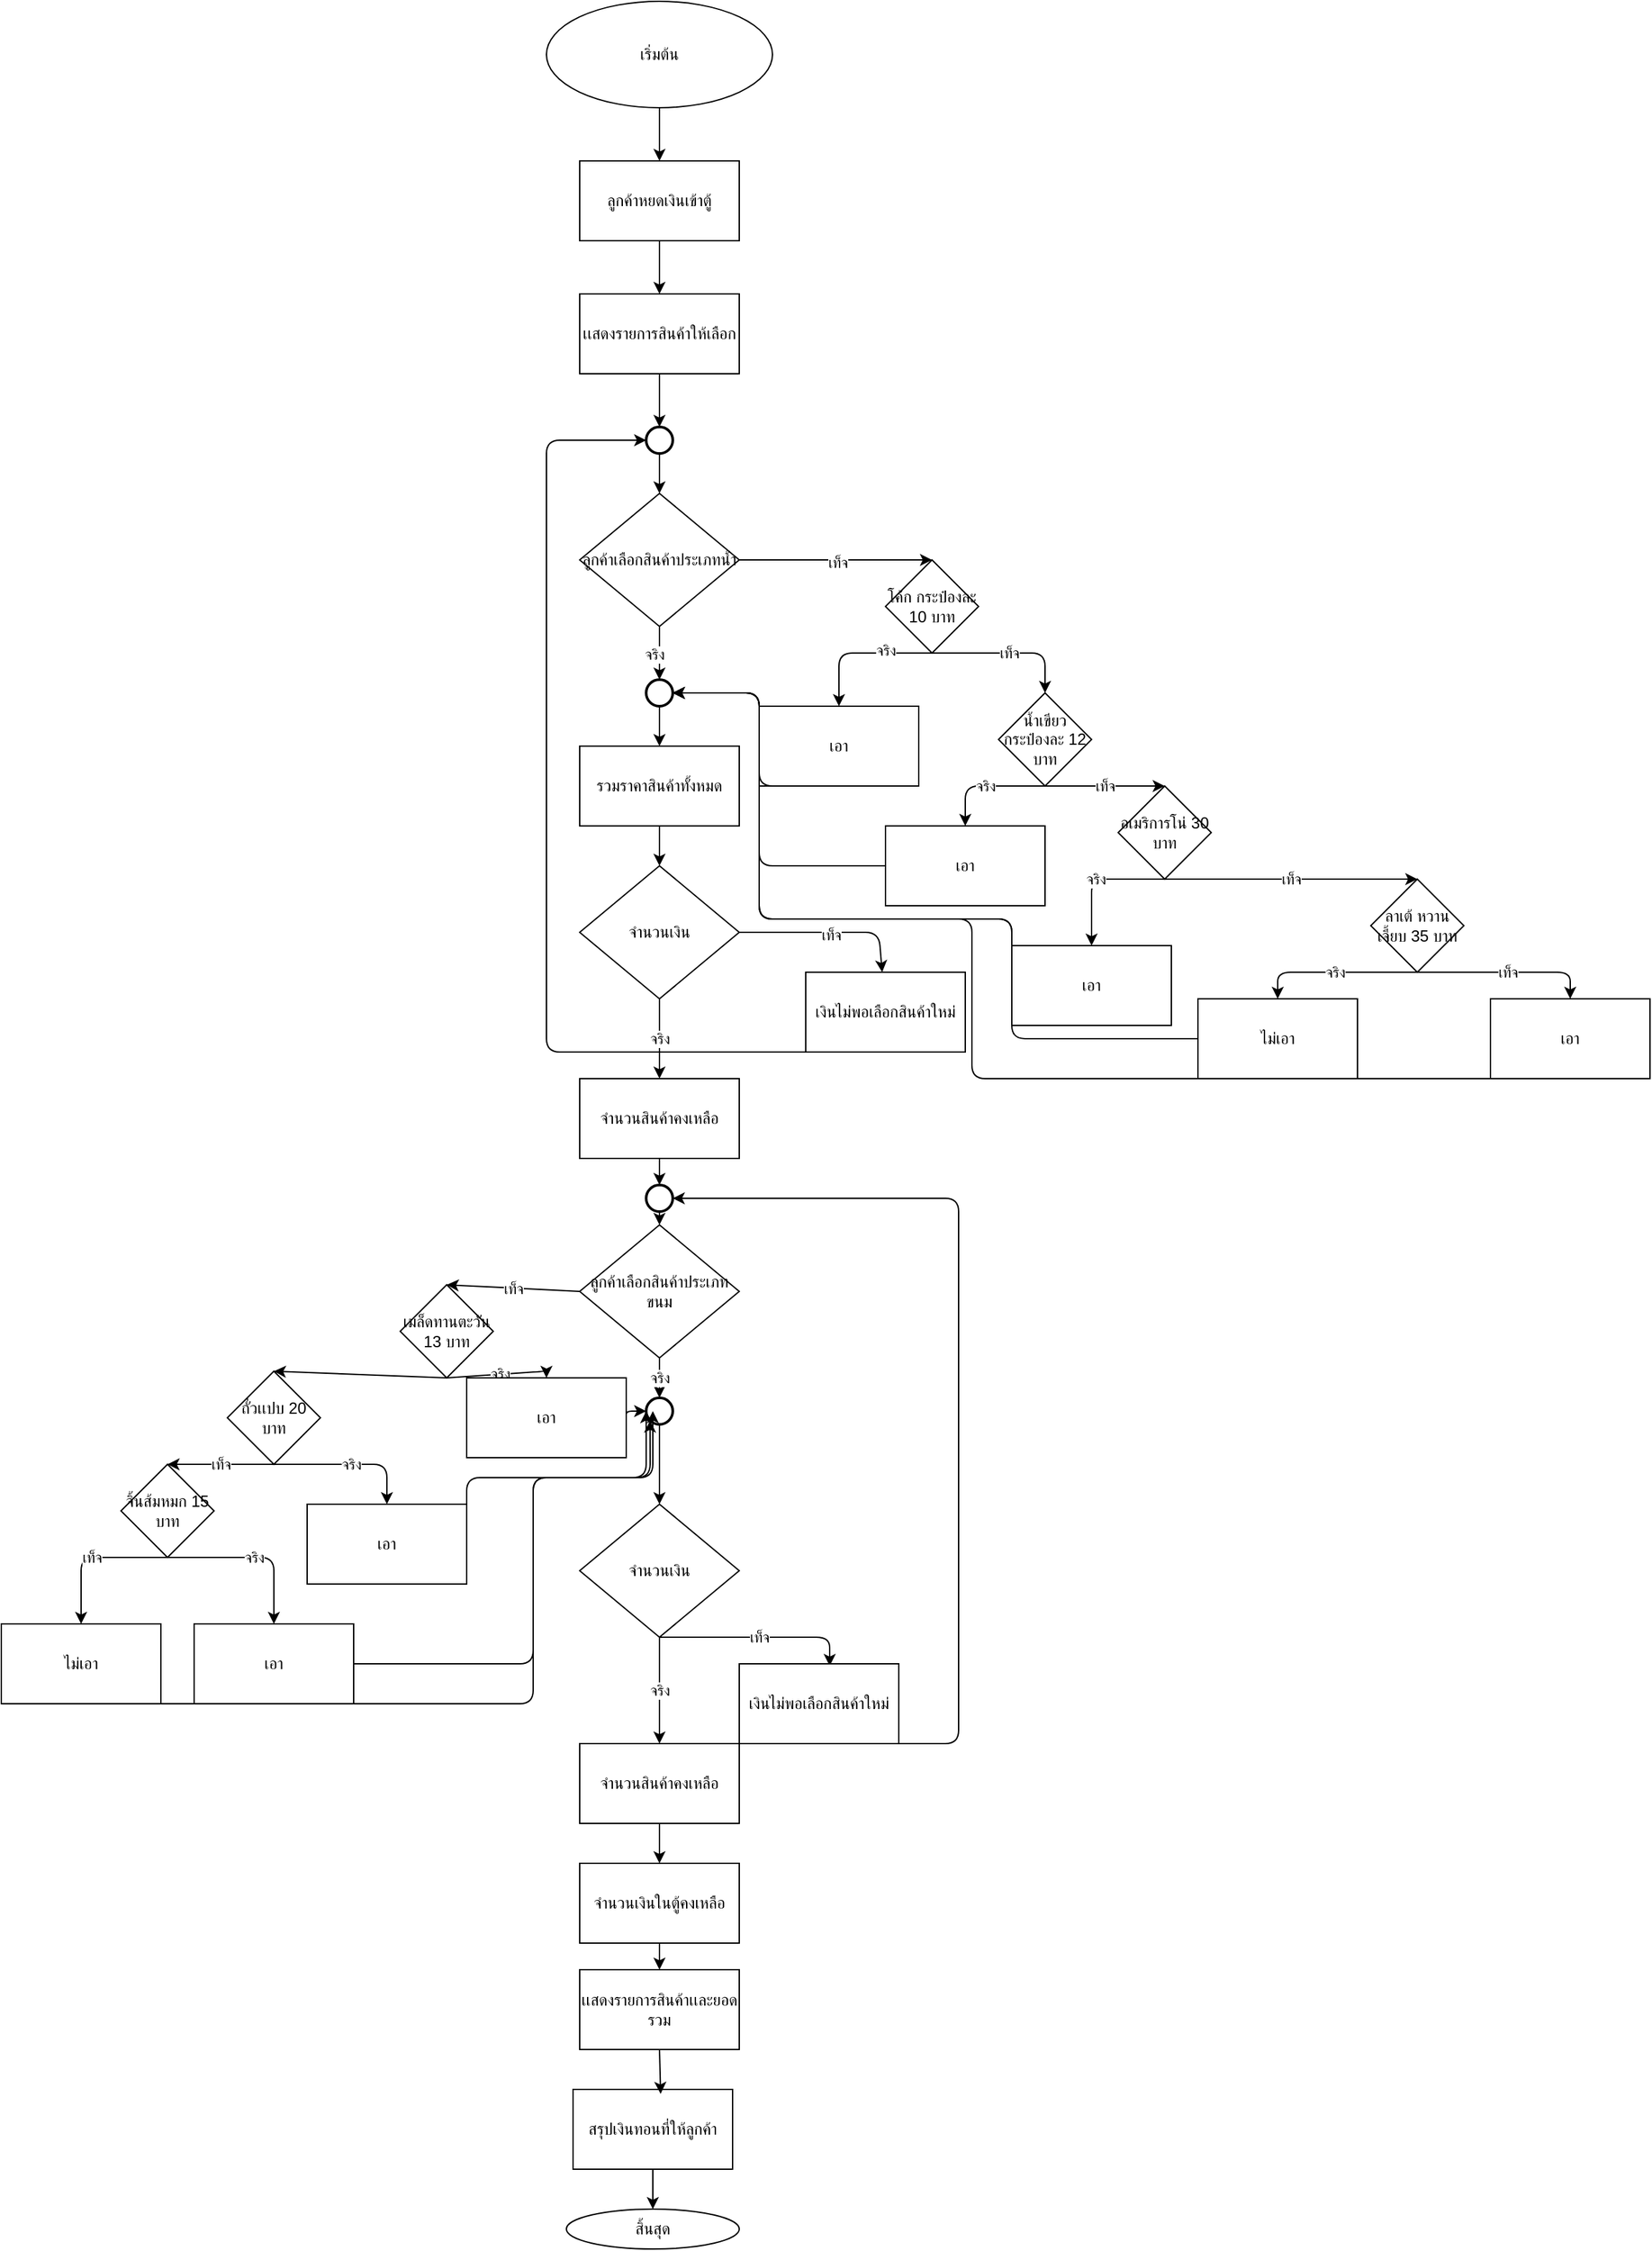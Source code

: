 <mxfile>
    <diagram id="oHQ9gQEO0-ZYp0Lxx6_c" name="Page-1">
        <mxGraphModel dx="1612" dy="1663" grid="1" gridSize="10" guides="1" tooltips="1" connect="1" arrows="1" fold="1" page="1" pageScale="1" pageWidth="850" pageHeight="1100" math="0" shadow="0">
            <root>
                <mxCell id="0"/>
                <mxCell id="1" parent="0"/>
                <mxCell id="46" style="edgeStyle=none;html=1;exitX=0.5;exitY=1;exitDx=0;exitDy=0;" parent="1" source="2" target="3" edge="1">
                    <mxGeometry relative="1" as="geometry"/>
                </mxCell>
                <mxCell id="2" value="เริ่มต้น" style="ellipse;whiteSpace=wrap;html=1;" parent="1" vertex="1">
                    <mxGeometry x="170" y="-10" width="170" height="80" as="geometry"/>
                </mxCell>
                <mxCell id="47" style="edgeStyle=none;html=1;exitX=0.5;exitY=1;exitDx=0;exitDy=0;entryX=0.5;entryY=0;entryDx=0;entryDy=0;" parent="1" source="3" target="4" edge="1">
                    <mxGeometry relative="1" as="geometry"/>
                </mxCell>
                <mxCell id="3" value="ลูกค้าหยดเงินเข้าตู้" style="rounded=0;whiteSpace=wrap;html=1;" parent="1" vertex="1">
                    <mxGeometry x="195" y="110" width="120" height="60" as="geometry"/>
                </mxCell>
                <mxCell id="48" style="edgeStyle=none;html=1;exitX=0.5;exitY=1;exitDx=0;exitDy=0;entryX=0.5;entryY=0;entryDx=0;entryDy=0;entryPerimeter=0;" parent="1" source="4" target="74" edge="1">
                    <mxGeometry relative="1" as="geometry">
                        <mxPoint x="255" y="350" as="targetPoint"/>
                    </mxGeometry>
                </mxCell>
                <mxCell id="4" value="เเสดงรายการสินค้าให้เลือก" style="rounded=0;whiteSpace=wrap;html=1;" parent="1" vertex="1">
                    <mxGeometry x="195" y="210" width="120" height="60" as="geometry"/>
                </mxCell>
                <mxCell id="6" value="ลูกค้าเลือกสินค้าประเภทน้ำ" style="rhombus;whiteSpace=wrap;html=1;" parent="1" vertex="1">
                    <mxGeometry x="195" y="360" width="120" height="100" as="geometry"/>
                </mxCell>
                <mxCell id="7" value="" style="endArrow=classic;html=1;exitX=0.5;exitY=1;exitDx=0;exitDy=0;entryX=0.5;entryY=0;entryDx=0;entryDy=0;entryPerimeter=0;" parent="1" source="6" target="13" edge="1">
                    <mxGeometry width="50" height="50" relative="1" as="geometry">
                        <mxPoint x="260" y="460" as="sourcePoint"/>
                        <mxPoint x="250" y="510" as="targetPoint"/>
                    </mxGeometry>
                </mxCell>
                <mxCell id="8" value="จริง" style="edgeLabel;html=1;align=center;verticalAlign=middle;resizable=0;points=[];" parent="7" vertex="1" connectable="0">
                    <mxGeometry x="0.032" y="-4" relative="1" as="geometry">
                        <mxPoint as="offset"/>
                    </mxGeometry>
                </mxCell>
                <mxCell id="9" value="รวมราคาสินค้าทั้งหมด" style="rounded=0;whiteSpace=wrap;html=1;" parent="1" vertex="1">
                    <mxGeometry x="195" y="550" width="120" height="60" as="geometry"/>
                </mxCell>
                <mxCell id="10" value="" style="endArrow=classic;html=1;exitX=1;exitY=0.5;exitDx=0;exitDy=0;entryX=0.5;entryY=0;entryDx=0;entryDy=0;" parent="1" source="6" target="49" edge="1">
                    <mxGeometry width="50" height="50" relative="1" as="geometry">
                        <mxPoint x="310" y="530" as="sourcePoint"/>
                        <mxPoint x="390" y="500" as="targetPoint"/>
                        <Array as="points">
                            <mxPoint x="390" y="410"/>
                        </Array>
                    </mxGeometry>
                </mxCell>
                <mxCell id="11" value="เท็จ" style="edgeLabel;html=1;align=center;verticalAlign=middle;resizable=0;points=[];" parent="10" vertex="1" connectable="0">
                    <mxGeometry x="0.022" y="-2" relative="1" as="geometry">
                        <mxPoint as="offset"/>
                    </mxGeometry>
                </mxCell>
                <mxCell id="15" style="edgeStyle=none;html=1;exitX=0.5;exitY=1;exitDx=0;exitDy=0;exitPerimeter=0;entryX=0.5;entryY=0;entryDx=0;entryDy=0;" parent="1" source="13" target="9" edge="1">
                    <mxGeometry relative="1" as="geometry"/>
                </mxCell>
                <mxCell id="13" value="" style="strokeWidth=2;html=1;shape=mxgraph.flowchart.start_2;whiteSpace=wrap;" parent="1" vertex="1">
                    <mxGeometry x="245" y="500" width="20" height="20" as="geometry"/>
                </mxCell>
                <mxCell id="19" style="edgeStyle=none;html=1;exitX=0.5;exitY=1;exitDx=0;exitDy=0;entryX=0.5;entryY=0;entryDx=0;entryDy=0;" parent="1" source="9" edge="1">
                    <mxGeometry relative="1" as="geometry">
                        <mxPoint x="255.0" y="640" as="targetPoint"/>
                    </mxGeometry>
                </mxCell>
                <mxCell id="20" value="จำนวนเงิน" style="rhombus;whiteSpace=wrap;html=1;" parent="1" vertex="1">
                    <mxGeometry x="195" y="640" width="120" height="100" as="geometry"/>
                </mxCell>
                <mxCell id="78" style="edgeStyle=none;html=1;exitX=0.5;exitY=1;exitDx=0;exitDy=0;" parent="1" source="21" edge="1">
                    <mxGeometry relative="1" as="geometry">
                        <mxPoint x="255" y="880" as="targetPoint"/>
                    </mxGeometry>
                </mxCell>
                <mxCell id="21" value="จำนวนสินค้าคงเหลือ" style="rounded=0;whiteSpace=wrap;html=1;" parent="1" vertex="1">
                    <mxGeometry x="195" y="800" width="120" height="60" as="geometry"/>
                </mxCell>
                <mxCell id="76" style="edgeStyle=none;html=1;exitX=0.5;exitY=1;exitDx=0;exitDy=0;entryX=0;entryY=0.5;entryDx=0;entryDy=0;entryPerimeter=0;" parent="1" source="23" target="74" edge="1">
                    <mxGeometry relative="1" as="geometry">
                        <mxPoint x="180" y="490" as="targetPoint"/>
                        <Array as="points">
                            <mxPoint x="300" y="780"/>
                            <mxPoint x="170" y="780"/>
                            <mxPoint x="170" y="320"/>
                        </Array>
                    </mxGeometry>
                </mxCell>
                <mxCell id="23" value="เงินไม่พอเลือกสินค้าใหม่" style="rounded=0;whiteSpace=wrap;html=1;" parent="1" vertex="1">
                    <mxGeometry x="365" y="720" width="120" height="60" as="geometry"/>
                </mxCell>
                <mxCell id="25" value="" style="endArrow=classic;html=1;exitX=1;exitY=0.5;exitDx=0;exitDy=0;" parent="1" source="20" target="23" edge="1">
                    <mxGeometry width="50" height="50" relative="1" as="geometry">
                        <mxPoint x="325" y="420" as="sourcePoint"/>
                        <mxPoint x="400" y="570" as="targetPoint"/>
                        <Array as="points">
                            <mxPoint x="420" y="690"/>
                        </Array>
                    </mxGeometry>
                </mxCell>
                <mxCell id="26" value="เท็จ" style="edgeLabel;html=1;align=center;verticalAlign=middle;resizable=0;points=[];" parent="25" vertex="1" connectable="0">
                    <mxGeometry x="0.022" y="-2" relative="1" as="geometry">
                        <mxPoint as="offset"/>
                    </mxGeometry>
                </mxCell>
                <mxCell id="34" value="จริง" style="edgeStyle=none;html=1;exitX=0.5;exitY=1;exitDx=0;exitDy=0;entryX=0.5;entryY=0;entryDx=0;entryDy=0;" parent="1" source="20" target="21" edge="1">
                    <mxGeometry relative="1" as="geometry">
                        <mxPoint x="255" y="820" as="sourcePoint"/>
                    </mxGeometry>
                </mxCell>
                <mxCell id="42" style="edgeStyle=none;html=1;exitX=0.5;exitY=1;exitDx=0;exitDy=0;" parent="1" source="36" target="37" edge="1">
                    <mxGeometry relative="1" as="geometry"/>
                </mxCell>
                <mxCell id="36" value="จำนวนเงินในตู้คงเหลือ" style="rounded=0;whiteSpace=wrap;html=1;" parent="1" vertex="1">
                    <mxGeometry x="195" y="1390" width="120" height="60" as="geometry"/>
                </mxCell>
                <mxCell id="37" value="เเสดงรายการสินค้าเเละยอดรวม" style="rounded=0;whiteSpace=wrap;html=1;" parent="1" vertex="1">
                    <mxGeometry x="195" y="1470" width="120" height="60" as="geometry"/>
                </mxCell>
                <mxCell id="44" style="edgeStyle=none;html=1;exitX=0.5;exitY=1;exitDx=0;exitDy=0;" parent="1" source="38" edge="1">
                    <mxGeometry relative="1" as="geometry">
                        <mxPoint x="250" y="1650" as="targetPoint"/>
                    </mxGeometry>
                </mxCell>
                <mxCell id="38" value="สรุปเงินทอนที่ให้ลูกค้า&lt;span style=&quot;font-family: monospace; font-size: 0px; text-align: start; text-wrap-mode: nowrap;&quot;&gt;%3CmxGraphModel%3E%3Croot%3E%3CmxCell%20id%3D%220%22%2F%3E%3CmxCell%20id%3D%221%22%20parent%3D%220%22%2F%3E%3CmxCell%20id%3D%222%22%20value%3D%22%E0%B8%88%E0%B8%B3%E0%B8%99%E0%B8%A7%E0%B8%99%E0%B9%80%E0%B8%87%E0%B8%B4%E0%B8%99%E0%B8%97%E0%B8%AD%E0%B8%99%22%20style%3D%22rounded%3D0%3BwhiteSpace%3Dwrap%3Bhtml%3D1%3B%22%20vertex%3D%221%22%20parent%3D%221%22%3E%3CmxGeometry%20x%3D%22195%22%20y%3D%22930%22%20width%3D%22120%22%20height%3D%2260%22%20as%3D%22geometry%22%2F%3E%3C%2FmxCell%3E%3C%2Froot%3E%3C%2FmxGraphModel%3E&lt;/span&gt;" style="rounded=0;whiteSpace=wrap;html=1;" parent="1" vertex="1">
                    <mxGeometry x="190" y="1560" width="120" height="60" as="geometry"/>
                </mxCell>
                <mxCell id="40" value="&lt;font face=&quot;Sarabun&quot;&gt;สิ้นสุด&lt;/font&gt;" style="ellipse;whiteSpace=wrap;html=1;" parent="1" vertex="1">
                    <mxGeometry x="185" y="1650" width="130" height="30" as="geometry"/>
                </mxCell>
                <mxCell id="43" style="edgeStyle=none;html=1;exitX=0.5;exitY=1;exitDx=0;exitDy=0;entryX=0.549;entryY=0.056;entryDx=0;entryDy=0;entryPerimeter=0;" parent="1" source="37" target="38" edge="1">
                    <mxGeometry relative="1" as="geometry"/>
                </mxCell>
                <mxCell id="52" style="edgeStyle=none;html=1;exitX=0.5;exitY=1;exitDx=0;exitDy=0;entryX=0.5;entryY=0;entryDx=0;entryDy=0;" parent="1" source="49" target="51" edge="1">
                    <mxGeometry relative="1" as="geometry">
                        <Array as="points">
                            <mxPoint x="390" y="480"/>
                        </Array>
                    </mxGeometry>
                </mxCell>
                <mxCell id="54" value="จริง" style="edgeLabel;html=1;align=center;verticalAlign=middle;resizable=0;points=[];" parent="52" vertex="1" connectable="0">
                    <mxGeometry x="-0.357" y="-2" relative="1" as="geometry">
                        <mxPoint as="offset"/>
                    </mxGeometry>
                </mxCell>
                <mxCell id="55" value="เท็จ" style="edgeStyle=none;html=1;exitX=0.5;exitY=1;exitDx=0;exitDy=0;entryX=0.5;entryY=0;entryDx=0;entryDy=0;" parent="1" source="49" target="53" edge="1">
                    <mxGeometry relative="1" as="geometry">
                        <Array as="points">
                            <mxPoint x="545" y="480"/>
                        </Array>
                    </mxGeometry>
                </mxCell>
                <mxCell id="49" value="โค้ก กระป๋องละ 10 บาท" style="rhombus;whiteSpace=wrap;html=1;" parent="1" vertex="1">
                    <mxGeometry x="425" y="410" width="70" height="70" as="geometry"/>
                </mxCell>
                <mxCell id="51" value="เอา" style="rounded=0;whiteSpace=wrap;html=1;" parent="1" vertex="1">
                    <mxGeometry x="330" y="520" width="120" height="60" as="geometry"/>
                </mxCell>
                <mxCell id="57" value="จริง" style="edgeStyle=none;html=1;exitX=0.5;exitY=1;exitDx=0;exitDy=0;entryX=0.5;entryY=0;entryDx=0;entryDy=0;" parent="1" source="53" target="56" edge="1">
                    <mxGeometry relative="1" as="geometry">
                        <Array as="points">
                            <mxPoint x="485" y="580"/>
                        </Array>
                    </mxGeometry>
                </mxCell>
                <mxCell id="59" value="เท็จ" style="edgeStyle=none;html=1;exitX=0.5;exitY=1;exitDx=0;exitDy=0;entryX=0.5;entryY=0;entryDx=0;entryDy=0;" parent="1" source="53" target="58" edge="1">
                    <mxGeometry relative="1" as="geometry"/>
                </mxCell>
                <mxCell id="53" value="น้ำเขียว กระป๋องละ 12 บาท" style="rhombus;whiteSpace=wrap;html=1;" parent="1" vertex="1">
                    <mxGeometry x="510" y="510" width="70" height="70" as="geometry"/>
                </mxCell>
                <mxCell id="56" value="เอา" style="rounded=0;whiteSpace=wrap;html=1;" parent="1" vertex="1">
                    <mxGeometry x="425" y="610" width="120" height="60" as="geometry"/>
                </mxCell>
                <mxCell id="61" value="จริง" style="edgeStyle=none;html=1;exitX=0.5;exitY=1;exitDx=0;exitDy=0;entryX=0.5;entryY=0;entryDx=0;entryDy=0;" parent="1" source="58" target="60" edge="1">
                    <mxGeometry relative="1" as="geometry">
                        <Array as="points">
                            <mxPoint x="580" y="650"/>
                        </Array>
                    </mxGeometry>
                </mxCell>
                <mxCell id="63" value="เท็จ" style="edgeStyle=none;html=1;exitX=0.5;exitY=1;exitDx=0;exitDy=0;entryX=0.5;entryY=0;entryDx=0;entryDy=0;" parent="1" source="58" target="64" edge="1">
                    <mxGeometry relative="1" as="geometry">
                        <mxPoint x="700" y="649.714" as="targetPoint"/>
                    </mxGeometry>
                </mxCell>
                <mxCell id="58" value="อเมริการโน่ 30 บาท" style="rhombus;whiteSpace=wrap;html=1;" parent="1" vertex="1">
                    <mxGeometry x="600" y="580" width="70" height="70" as="geometry"/>
                </mxCell>
                <mxCell id="60" value="เอา" style="rounded=0;whiteSpace=wrap;html=1;" parent="1" vertex="1">
                    <mxGeometry x="520" y="700" width="120" height="60" as="geometry"/>
                </mxCell>
                <mxCell id="67" value="จริง" style="edgeStyle=none;html=1;exitX=0.5;exitY=1;exitDx=0;exitDy=0;entryX=0.5;entryY=0;entryDx=0;entryDy=0;" parent="1" source="64" target="66" edge="1">
                    <mxGeometry relative="1" as="geometry">
                        <Array as="points">
                            <mxPoint x="720" y="720"/>
                        </Array>
                    </mxGeometry>
                </mxCell>
                <mxCell id="68" value="เท็จ" style="edgeStyle=none;html=1;exitX=0.5;exitY=1;exitDx=0;exitDy=0;entryX=0.5;entryY=0;entryDx=0;entryDy=0;" parent="1" source="64" target="65" edge="1">
                    <mxGeometry relative="1" as="geometry">
                        <Array as="points">
                            <mxPoint x="940" y="720"/>
                        </Array>
                    </mxGeometry>
                </mxCell>
                <mxCell id="64" value="ลาเต้ หวานเจี้ยบ 35 บาท" style="rhombus;whiteSpace=wrap;html=1;" parent="1" vertex="1">
                    <mxGeometry x="790" y="650" width="70" height="70" as="geometry"/>
                </mxCell>
                <mxCell id="65" value="เอา" style="rounded=0;whiteSpace=wrap;html=1;" parent="1" vertex="1">
                    <mxGeometry x="880" y="740" width="120" height="60" as="geometry"/>
                </mxCell>
                <mxCell id="66" value="ไม่เอา" style="rounded=0;whiteSpace=wrap;html=1;" parent="1" vertex="1">
                    <mxGeometry x="660" y="740" width="120" height="60" as="geometry"/>
                </mxCell>
                <mxCell id="69" style="edgeStyle=none;html=1;exitX=0.5;exitY=1;exitDx=0;exitDy=0;entryX=1;entryY=0.5;entryDx=0;entryDy=0;entryPerimeter=0;" parent="1" source="51" target="13" edge="1">
                    <mxGeometry relative="1" as="geometry">
                        <Array as="points">
                            <mxPoint x="330" y="580"/>
                            <mxPoint x="330" y="510"/>
                        </Array>
                    </mxGeometry>
                </mxCell>
                <mxCell id="70" style="edgeStyle=none;html=1;exitX=0;exitY=0.5;exitDx=0;exitDy=0;entryX=1;entryY=0.5;entryDx=0;entryDy=0;entryPerimeter=0;" parent="1" source="56" target="13" edge="1">
                    <mxGeometry relative="1" as="geometry">
                        <Array as="points">
                            <mxPoint x="330" y="640"/>
                            <mxPoint x="330" y="510"/>
                        </Array>
                    </mxGeometry>
                </mxCell>
                <mxCell id="71" style="edgeStyle=none;html=1;exitX=0;exitY=0.5;exitDx=0;exitDy=0;entryX=1;entryY=0.5;entryDx=0;entryDy=0;entryPerimeter=0;" parent="1" source="60" target="13" edge="1">
                    <mxGeometry relative="1" as="geometry">
                        <Array as="points">
                            <mxPoint x="520" y="680"/>
                            <mxPoint x="330" y="680"/>
                            <mxPoint x="330" y="640"/>
                            <mxPoint x="330" y="510"/>
                        </Array>
                    </mxGeometry>
                </mxCell>
                <mxCell id="72" style="edgeStyle=none;html=1;exitX=0;exitY=0.5;exitDx=0;exitDy=0;entryX=1;entryY=0.5;entryDx=0;entryDy=0;entryPerimeter=0;" parent="1" source="66" target="13" edge="1">
                    <mxGeometry relative="1" as="geometry">
                        <Array as="points">
                            <mxPoint x="520" y="770"/>
                            <mxPoint x="520" y="680"/>
                            <mxPoint x="400" y="680"/>
                            <mxPoint x="330" y="680"/>
                            <mxPoint x="330" y="510"/>
                        </Array>
                    </mxGeometry>
                </mxCell>
                <mxCell id="73" style="edgeStyle=none;html=1;exitX=0.5;exitY=1;exitDx=0;exitDy=0;entryX=1;entryY=0.5;entryDx=0;entryDy=0;entryPerimeter=0;" parent="1" source="65" target="13" edge="1">
                    <mxGeometry relative="1" as="geometry">
                        <Array as="points">
                            <mxPoint x="490" y="800"/>
                            <mxPoint x="490" y="680"/>
                            <mxPoint x="330" y="680"/>
                            <mxPoint x="330" y="510"/>
                        </Array>
                    </mxGeometry>
                </mxCell>
                <mxCell id="75" style="edgeStyle=none;html=1;exitX=0.5;exitY=1;exitDx=0;exitDy=0;exitPerimeter=0;entryX=0.5;entryY=0;entryDx=0;entryDy=0;" parent="1" source="74" target="6" edge="1">
                    <mxGeometry relative="1" as="geometry"/>
                </mxCell>
                <mxCell id="74" value="" style="strokeWidth=2;html=1;shape=mxgraph.flowchart.start_2;whiteSpace=wrap;" parent="1" vertex="1">
                    <mxGeometry x="245" y="310" width="20" height="20" as="geometry"/>
                </mxCell>
                <mxCell id="85" value="เท็จ" style="edgeStyle=none;html=1;exitX=0;exitY=0.5;exitDx=0;exitDy=0;entryX=0.5;entryY=0;entryDx=0;entryDy=0;" parent="1" source="77" target="84" edge="1">
                    <mxGeometry relative="1" as="geometry"/>
                </mxCell>
                <mxCell id="77" value="ลูกค้าเลือกสินค้าประเภทขนม" style="rhombus;whiteSpace=wrap;html=1;" parent="1" vertex="1">
                    <mxGeometry x="195" y="910" width="120" height="100" as="geometry"/>
                </mxCell>
                <mxCell id="104" style="edgeStyle=none;html=1;exitX=0.5;exitY=1;exitDx=0;exitDy=0;exitPerimeter=0;" parent="1" source="79" target="103" edge="1">
                    <mxGeometry relative="1" as="geometry"/>
                </mxCell>
                <mxCell id="79" value="" style="strokeWidth=2;html=1;shape=mxgraph.flowchart.start_2;whiteSpace=wrap;" parent="1" vertex="1">
                    <mxGeometry x="245" y="1040" width="20" height="20" as="geometry"/>
                </mxCell>
                <mxCell id="81" value="จริง" style="edgeStyle=none;html=1;exitX=0.5;exitY=1;exitDx=0;exitDy=0;entryX=0.5;entryY=0;entryDx=0;entryDy=0;entryPerimeter=0;" parent="1" source="77" target="79" edge="1">
                    <mxGeometry relative="1" as="geometry"/>
                </mxCell>
                <mxCell id="87" value="จริง" style="edgeStyle=none;html=1;exitX=0.5;exitY=1;exitDx=0;exitDy=0;entryX=0.5;entryY=0;entryDx=0;entryDy=0;" parent="1" source="84" target="86" edge="1">
                    <mxGeometry relative="1" as="geometry">
                        <Array as="points">
                            <mxPoint x="170" y="1020"/>
                        </Array>
                    </mxGeometry>
                </mxCell>
                <mxCell id="89" style="edgeStyle=none;html=1;exitX=0.5;exitY=1;exitDx=0;exitDy=0;entryX=0.5;entryY=0;entryDx=0;entryDy=0;" parent="1" source="84" target="88" edge="1">
                    <mxGeometry relative="1" as="geometry"/>
                </mxCell>
                <mxCell id="84" value="เมล็ดทานตะวัน 13 บาท" style="rhombus;whiteSpace=wrap;html=1;" parent="1" vertex="1">
                    <mxGeometry x="60" y="955" width="70" height="70" as="geometry"/>
                </mxCell>
                <mxCell id="86" value="เอา" style="rounded=0;whiteSpace=wrap;html=1;" parent="1" vertex="1">
                    <mxGeometry x="110" y="1025" width="120" height="60" as="geometry"/>
                </mxCell>
                <mxCell id="91" value="จริง" style="edgeStyle=none;html=1;exitX=0.5;exitY=1;exitDx=0;exitDy=0;entryX=0.5;entryY=0;entryDx=0;entryDy=0;" parent="1" source="88" target="90" edge="1">
                    <mxGeometry relative="1" as="geometry">
                        <Array as="points">
                            <mxPoint x="50" y="1090"/>
                        </Array>
                    </mxGeometry>
                </mxCell>
                <mxCell id="93" value="เท็จ" style="edgeStyle=none;html=1;exitX=0.5;exitY=1;exitDx=0;exitDy=0;entryX=0.5;entryY=0;entryDx=0;entryDy=0;" parent="1" source="88" target="92" edge="1">
                    <mxGeometry relative="1" as="geometry"/>
                </mxCell>
                <mxCell id="88" value="ถั่วเเปบ 20 บาท" style="rhombus;whiteSpace=wrap;html=1;" parent="1" vertex="1">
                    <mxGeometry x="-70" y="1020" width="70" height="70" as="geometry"/>
                </mxCell>
                <mxCell id="90" value="เอา" style="rounded=0;whiteSpace=wrap;html=1;" parent="1" vertex="1">
                    <mxGeometry x="-10" y="1120" width="120" height="60" as="geometry"/>
                </mxCell>
                <mxCell id="96" value="จริง" style="edgeStyle=none;html=1;exitX=0.5;exitY=1;exitDx=0;exitDy=0;entryX=0.5;entryY=0;entryDx=0;entryDy=0;" parent="1" source="92" target="94" edge="1">
                    <mxGeometry relative="1" as="geometry">
                        <Array as="points">
                            <mxPoint x="-35" y="1160"/>
                        </Array>
                    </mxGeometry>
                </mxCell>
                <mxCell id="98" value="เท็จ" style="edgeStyle=none;html=1;exitX=0.5;exitY=1;exitDx=0;exitDy=0;entryX=0.5;entryY=0;entryDx=0;entryDy=0;" parent="1" source="92" target="97" edge="1">
                    <mxGeometry relative="1" as="geometry">
                        <Array as="points">
                            <mxPoint x="-180" y="1160"/>
                        </Array>
                    </mxGeometry>
                </mxCell>
                <mxCell id="92" value="จิ้นส้มหมก 15 บาท" style="rhombus;whiteSpace=wrap;html=1;" parent="1" vertex="1">
                    <mxGeometry x="-150" y="1090" width="70" height="70" as="geometry"/>
                </mxCell>
                <mxCell id="94" value="เอา" style="rounded=0;whiteSpace=wrap;html=1;" parent="1" vertex="1">
                    <mxGeometry x="-95" y="1210" width="120" height="60" as="geometry"/>
                </mxCell>
                <mxCell id="102" style="edgeStyle=none;html=1;exitX=0.5;exitY=1;exitDx=0;exitDy=0;" parent="1" source="97" edge="1">
                    <mxGeometry relative="1" as="geometry">
                        <mxPoint x="250" y="1050" as="targetPoint"/>
                        <Array as="points">
                            <mxPoint x="160" y="1270"/>
                            <mxPoint x="160" y="1100"/>
                            <mxPoint x="250" y="1100"/>
                        </Array>
                    </mxGeometry>
                </mxCell>
                <mxCell id="97" value="ไม่เอา" style="rounded=0;whiteSpace=wrap;html=1;" parent="1" vertex="1">
                    <mxGeometry x="-240" y="1210" width="120" height="60" as="geometry"/>
                </mxCell>
                <mxCell id="99" style="edgeStyle=none;html=1;exitX=1;exitY=0.5;exitDx=0;exitDy=0;entryX=0;entryY=0.5;entryDx=0;entryDy=0;entryPerimeter=0;" parent="1" source="86" target="79" edge="1">
                    <mxGeometry relative="1" as="geometry">
                        <Array as="points">
                            <mxPoint x="230" y="1050"/>
                        </Array>
                    </mxGeometry>
                </mxCell>
                <mxCell id="100" style="edgeStyle=none;html=1;exitX=1;exitY=0.5;exitDx=0;exitDy=0;entryX=0;entryY=0.5;entryDx=0;entryDy=0;entryPerimeter=0;" parent="1" source="90" target="79" edge="1">
                    <mxGeometry relative="1" as="geometry">
                        <Array as="points">
                            <mxPoint x="110" y="1100"/>
                            <mxPoint x="245" y="1100"/>
                        </Array>
                    </mxGeometry>
                </mxCell>
                <mxCell id="101" style="edgeStyle=none;html=1;exitX=1;exitY=0.5;exitDx=0;exitDy=0;entryX=0.145;entryY=0.855;entryDx=0;entryDy=0;entryPerimeter=0;" parent="1" source="94" target="79" edge="1">
                    <mxGeometry relative="1" as="geometry">
                        <Array as="points">
                            <mxPoint x="160" y="1240"/>
                            <mxPoint x="160" y="1100"/>
                            <mxPoint x="248" y="1100"/>
                        </Array>
                    </mxGeometry>
                </mxCell>
                <mxCell id="108" value="เท็จ" style="edgeStyle=none;html=1;exitX=0.5;exitY=1;exitDx=0;exitDy=0;entryX=0.567;entryY=0.027;entryDx=0;entryDy=0;entryPerimeter=0;" parent="1" source="103" target="107" edge="1">
                    <mxGeometry relative="1" as="geometry">
                        <mxPoint x="370" y="1219.818" as="targetPoint"/>
                        <Array as="points">
                            <mxPoint x="383" y="1220"/>
                        </Array>
                    </mxGeometry>
                </mxCell>
                <mxCell id="111" value="จริง" style="edgeStyle=none;html=1;exitX=0.5;exitY=1;exitDx=0;exitDy=0;entryX=0.5;entryY=0;entryDx=0;entryDy=0;" parent="1" source="103" target="110" edge="1">
                    <mxGeometry relative="1" as="geometry"/>
                </mxCell>
                <mxCell id="103" value="จำนวนเงิน" style="rhombus;whiteSpace=wrap;html=1;" parent="1" vertex="1">
                    <mxGeometry x="195" y="1120" width="120" height="100" as="geometry"/>
                </mxCell>
                <mxCell id="106" style="edgeStyle=none;html=1;exitX=0.5;exitY=1;exitDx=0;exitDy=0;exitPerimeter=0;entryX=0.5;entryY=0;entryDx=0;entryDy=0;" parent="1" source="105" target="77" edge="1">
                    <mxGeometry relative="1" as="geometry"/>
                </mxCell>
                <mxCell id="105" value="" style="strokeWidth=2;html=1;shape=mxgraph.flowchart.start_2;whiteSpace=wrap;" parent="1" vertex="1">
                    <mxGeometry x="245" y="880" width="20" height="20" as="geometry"/>
                </mxCell>
                <mxCell id="107" value="เงินไม่พอเลือกสินค้าใหม่" style="rounded=0;whiteSpace=wrap;html=1;" parent="1" vertex="1">
                    <mxGeometry x="315" y="1240" width="120" height="60" as="geometry"/>
                </mxCell>
                <mxCell id="109" style="edgeStyle=none;html=1;exitX=0.5;exitY=1;exitDx=0;exitDy=0;entryX=1;entryY=0.5;entryDx=0;entryDy=0;entryPerimeter=0;" parent="1" source="107" target="105" edge="1">
                    <mxGeometry relative="1" as="geometry">
                        <Array as="points">
                            <mxPoint x="480" y="1300"/>
                            <mxPoint x="480" y="890"/>
                        </Array>
                    </mxGeometry>
                </mxCell>
                <mxCell id="112" style="edgeStyle=none;html=1;exitX=0.5;exitY=1;exitDx=0;exitDy=0;entryX=0.5;entryY=0;entryDx=0;entryDy=0;" parent="1" source="110" target="36" edge="1">
                    <mxGeometry relative="1" as="geometry"/>
                </mxCell>
                <mxCell id="110" value="จำนวนสินค้าคงเหลือ" style="rounded=0;whiteSpace=wrap;html=1;" parent="1" vertex="1">
                    <mxGeometry x="195" y="1300" width="120" height="60" as="geometry"/>
                </mxCell>
            </root>
        </mxGraphModel>
    </diagram>
</mxfile>